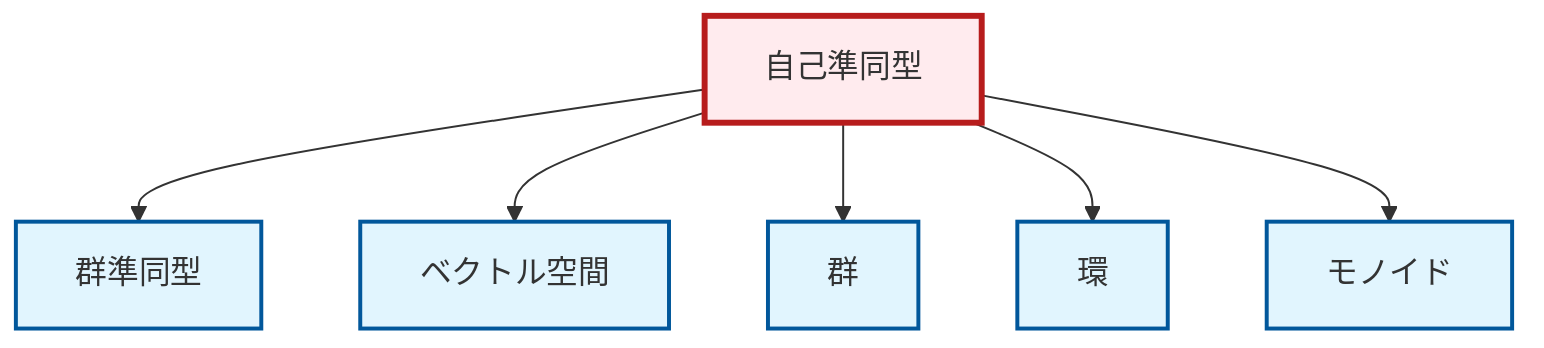 graph TD
    classDef definition fill:#e1f5fe,stroke:#01579b,stroke-width:2px
    classDef theorem fill:#f3e5f5,stroke:#4a148c,stroke-width:2px
    classDef axiom fill:#fff3e0,stroke:#e65100,stroke-width:2px
    classDef example fill:#e8f5e9,stroke:#1b5e20,stroke-width:2px
    classDef current fill:#ffebee,stroke:#b71c1c,stroke-width:3px
    def-ring["環"]:::definition
    def-group["群"]:::definition
    def-vector-space["ベクトル空間"]:::definition
    def-endomorphism["自己準同型"]:::definition
    def-homomorphism["群準同型"]:::definition
    def-monoid["モノイド"]:::definition
    def-endomorphism --> def-homomorphism
    def-endomorphism --> def-vector-space
    def-endomorphism --> def-group
    def-endomorphism --> def-ring
    def-endomorphism --> def-monoid
    class def-endomorphism current